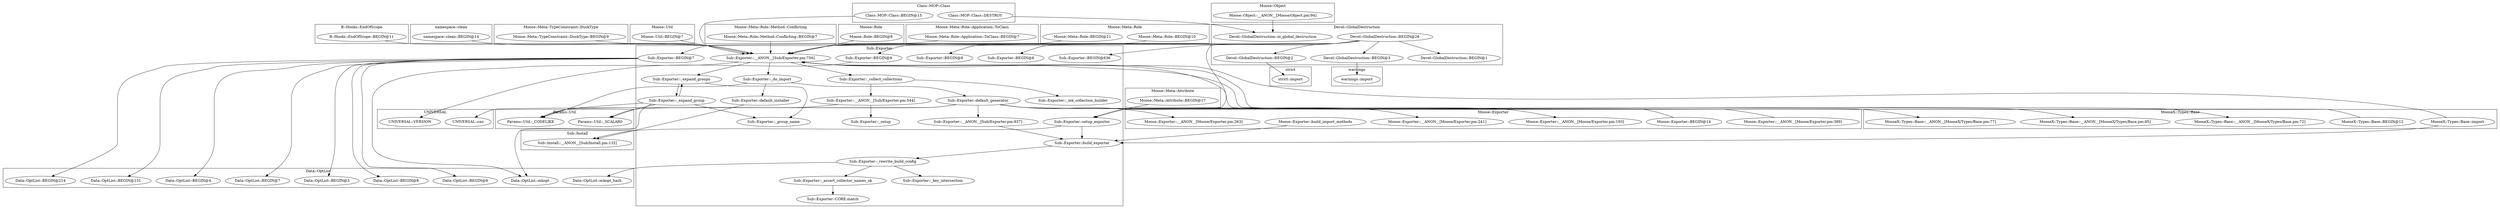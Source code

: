 digraph {
graph [overlap=false]
subgraph cluster_warnings {
	label="warnings";
	"warnings::import";
}
subgraph cluster_Data_OptList {
	label="Data::OptList";
	"Data::OptList::BEGIN@214";
	"Data::OptList::mkopt_hash";
	"Data::OptList::BEGIN@131";
	"Data::OptList::mkopt";
	"Data::OptList::BEGIN@4";
	"Data::OptList::BEGIN@7";
	"Data::OptList::BEGIN@3";
	"Data::OptList::BEGIN@8";
	"Data::OptList::BEGIN@6";
}
subgraph cluster_Moose_Exporter {
	label="Moose::Exporter";
	"Moose::Exporter::__ANON__[Moose/Exporter.pm:389]";
	"Moose::Exporter::__ANON__[Moose/Exporter.pm:263]";
	"Moose::Exporter::__ANON__[Moose/Exporter.pm:193]";
	"Moose::Exporter::BEGIN@14";
	"Moose::Exporter::build_import_methods";
	"Moose::Exporter::__ANON__[Moose/Exporter.pm:241]";
}
subgraph cluster_Moose_Meta_Role {
	label="Moose::Meta::Role";
	"Moose::Meta::Role::BEGIN@10";
	"Moose::Meta::Role::BEGIN@21";
}
subgraph cluster_Params_Util {
	label="Params::Util";
	"Params::Util::_SCALAR0";
	"Params::Util::_CODELIKE";
}
subgraph cluster_B_Hooks_EndOfScope {
	label="B::Hooks::EndOfScope";
	"B::Hooks::EndOfScope::BEGIN@11";
}
subgraph cluster_Sub_Install {
	label="Sub::Install";
	"Sub::Install::__ANON__[Sub/Install.pm:132]";
}
subgraph cluster_UNIVERSAL {
	label="UNIVERSAL";
	"UNIVERSAL::VERSION";
	"UNIVERSAL::can";
}
subgraph cluster_namespace_clean {
	label="namespace::clean";
	"namespace::clean::BEGIN@14";
}
subgraph cluster_Sub_Exporter {
	label="Sub::Exporter";
	"Sub::Exporter::__ANON__[Sub/Exporter.pm:937]";
	"Sub::Exporter::_expand_group";
	"Sub::Exporter::BEGIN@6";
	"Sub::Exporter::__ANON__[Sub/Exporter.pm:756]";
	"Sub::Exporter::_collect_collections";
	"Sub::Exporter::default_generator";
	"Sub::Exporter::build_exporter";
	"Sub::Exporter::BEGIN@8";
	"Sub::Exporter::__ANON__[Sub/Exporter.pm:544]";
	"Sub::Exporter::BEGIN@9";
	"Sub::Exporter::_do_import";
	"Sub::Exporter::_expand_groups";
	"Sub::Exporter::default_installer";
	"Sub::Exporter::_assert_collector_names_ok";
	"Sub::Exporter::setup_exporter";
	"Sub::Exporter::_key_intersection";
	"Sub::Exporter::CORE:match";
	"Sub::Exporter::_rewrite_build_config";
	"Sub::Exporter::_mk_collection_builder";
	"Sub::Exporter::BEGIN@7";
	"Sub::Exporter::_group_name";
	"Sub::Exporter::_setup";
	"Sub::Exporter::BEGIN@636";
}
subgraph cluster_Moose_Meta_TypeConstraint_DuckType {
	label="Moose::Meta::TypeConstraint::DuckType";
	"Moose::Meta::TypeConstraint::DuckType::BEGIN@9";
}
subgraph cluster_Moose_Util {
	label="Moose::Util";
	"Moose::Util::BEGIN@7";
}
subgraph cluster_strict {
	label="strict";
	"strict::import";
}
subgraph cluster_Devel_GlobalDestruction {
	label="Devel::GlobalDestruction";
	"Devel::GlobalDestruction::BEGIN@26";
	"Devel::GlobalDestruction::BEGIN@3";
	"Devel::GlobalDestruction::BEGIN@2";
	"Devel::GlobalDestruction::BEGIN@1";
	"Devel::GlobalDestruction::in_global_destruction";
}
subgraph cluster_Class_MOP_Class {
	label="Class::MOP::Class";
	"Class::MOP::Class::BEGIN@15";
	"Class::MOP::Class::DESTROY";
}
subgraph cluster_Moose_Meta_Role_Method_Conflicting {
	label="Moose::Meta::Role::Method::Conflicting";
	"Moose::Meta::Role::Method::Conflicting::BEGIN@7";
}
subgraph cluster_Moose_Object {
	label="Moose::Object";
	"Moose::Object::__ANON__[Moose/Object.pm:94]";
}
subgraph cluster_Moose_Role {
	label="Moose::Role";
	"Moose::Role::BEGIN@8";
}
subgraph cluster_Moose_Meta_Attribute {
	label="Moose::Meta::Attribute";
	"Moose::Meta::Attribute::BEGIN@17";
}
subgraph cluster_MooseX_Types_Base {
	label="MooseX::Types::Base";
	"MooseX::Types::Base::__ANON__[MooseX/Types/Base.pm:85]";
	"MooseX::Types::Base::import";
	"MooseX::Types::Base::__ANON__[MooseX/Types/Base.pm:72]";
	"MooseX::Types::Base::__ANON__[MooseX/Types/Base.pm:77]";
	"MooseX::Types::Base::BEGIN@12";
}
subgraph cluster_Moose_Meta_Role_Application_ToClass {
	label="Moose::Meta::Role::Application::ToClass";
	"Moose::Meta::Role::Application::ToClass::BEGIN@7";
}
"Moose::Exporter::__ANON__[Moose/Exporter.pm:389]" -> "Sub::Exporter::__ANON__[Sub/Exporter.pm:756]";
"B::Hooks::EndOfScope::BEGIN@11" -> "Sub::Exporter::__ANON__[Sub/Exporter.pm:756]";
"Devel::GlobalDestruction::BEGIN@26" -> "Sub::Exporter::__ANON__[Sub/Exporter.pm:756]";
"Moose::Util::BEGIN@7" -> "Sub::Exporter::__ANON__[Sub/Exporter.pm:756]";
"Moose::Meta::Role::Application::ToClass::BEGIN@7" -> "Sub::Exporter::__ANON__[Sub/Exporter.pm:756]";
"Moose::Meta::TypeConstraint::DuckType::BEGIN@9" -> "Sub::Exporter::__ANON__[Sub/Exporter.pm:756]";
"namespace::clean::BEGIN@14" -> "Sub::Exporter::__ANON__[Sub/Exporter.pm:756]";
"Class::MOP::Class::BEGIN@15" -> "Sub::Exporter::__ANON__[Sub/Exporter.pm:756]";
"Moose::Meta::Role::BEGIN@21" -> "Sub::Exporter::__ANON__[Sub/Exporter.pm:756]";
"MooseX::Types::Base::BEGIN@12" -> "Sub::Exporter::__ANON__[Sub/Exporter.pm:756]";
"Moose::Meta::Role::Method::Conflicting::BEGIN@7" -> "Sub::Exporter::__ANON__[Sub/Exporter.pm:756]";
"MooseX::Types::Base::import" -> "Sub::Exporter::__ANON__[Sub/Exporter.pm:756]";
"Moose::Meta::Role::BEGIN@10" -> "Sub::Exporter::__ANON__[Sub/Exporter.pm:756]";
"Moose::Exporter::BEGIN@14" -> "Sub::Exporter::__ANON__[Sub/Exporter.pm:756]";
"Moose::Role::BEGIN@8" -> "Sub::Exporter::__ANON__[Sub/Exporter.pm:756]";
"Sub::Exporter::_do_import" -> "Sub::Exporter::default_generator";
"Sub::Exporter::_do_import" -> "Sub::Exporter::default_installer";
"Sub::Exporter::default_installer" -> "Sub::Install::__ANON__[Sub/Install.pm:132]";
"Sub::Exporter::setup_exporter" -> "Sub::Install::__ANON__[Sub/Install.pm:132]";
"Sub::Exporter::BEGIN@7" -> "Data::OptList::BEGIN@4";
"Sub::Exporter::BEGIN@7" -> "Data::OptList::BEGIN@8";
"Devel::GlobalDestruction::BEGIN@26" -> "Sub::Exporter::BEGIN@6";
"Devel::GlobalDestruction::BEGIN@26" -> "Sub::Exporter::BEGIN@9";
"Sub::Exporter::_rewrite_build_config" -> "Sub::Exporter::_assert_collector_names_ok";
"Sub::Exporter::default_generator" -> "MooseX::Types::Base::__ANON__[MooseX/Types/Base.pm:85]";
"Sub::Exporter::BEGIN@7" -> "Data::OptList::BEGIN@214";
"Sub::Exporter::default_generator" -> "Moose::Exporter::__ANON__[Moose/Exporter.pm:193]";
"Sub::Exporter::default_generator" -> "Moose::Exporter::__ANON__[Moose/Exporter.pm:263]";
"Devel::GlobalDestruction::BEGIN@26" -> "Sub::Exporter::BEGIN@8";
"Sub::Exporter::__ANON__[Sub/Exporter.pm:756]" -> "Sub::Exporter::_do_import";
"Sub::Exporter::_assert_collector_names_ok" -> "Sub::Exporter::CORE:match";
"Devel::GlobalDestruction::BEGIN@26" -> "Sub::Exporter::BEGIN@7";
"Sub::Exporter::default_generator" -> "Moose::Exporter::__ANON__[Moose/Exporter.pm:241]";
"Sub::Exporter::__ANON__[Sub/Exporter.pm:756]" -> "Data::OptList::mkopt";
"Sub::Exporter::_expand_group" -> "Data::OptList::mkopt";
"Sub::Exporter::build_exporter" -> "Sub::Exporter::_rewrite_build_config";
"Devel::GlobalDestruction::BEGIN@26" -> "Devel::GlobalDestruction::BEGIN@1";
"Class::MOP::Class::DESTROY" -> "Devel::GlobalDestruction::in_global_destruction";
"Moose::Object::__ANON__[Moose/Object.pm:94]" -> "Devel::GlobalDestruction::in_global_destruction";
"Devel::GlobalDestruction::BEGIN@26" -> "Devel::GlobalDestruction::BEGIN@3";
"Sub::Exporter::BEGIN@7" -> "Data::OptList::BEGIN@7";
"Devel::GlobalDestruction::BEGIN@26" -> "Sub::Exporter::setup_exporter";
"Moose::Meta::Attribute::BEGIN@17" -> "Sub::Exporter::setup_exporter";
"Sub::Exporter::__ANON__[Sub/Exporter.pm:544]" -> "Sub::Exporter::_setup";
"Sub::Exporter::default_generator" -> "UNIVERSAL::can";
"Sub::Exporter::BEGIN@7" -> "Data::OptList::BEGIN@3";
"Sub::Exporter::default_generator" -> "MooseX::Types::Base::__ANON__[MooseX/Types/Base.pm:77]";
"MooseX::Types::Base::import" -> "Sub::Exporter::build_exporter";
"Sub::Exporter::__ANON__[Sub/Exporter.pm:937]" -> "Sub::Exporter::build_exporter";
"Sub::Exporter::setup_exporter" -> "Sub::Exporter::build_exporter";
"Moose::Exporter::build_import_methods" -> "Sub::Exporter::build_exporter";
"Sub::Exporter::BEGIN@7" -> "Data::OptList::BEGIN@6";
"Devel::GlobalDestruction::BEGIN@3" -> "warnings::import";
"Sub::Exporter::_expand_groups" -> "Sub::Exporter::_group_name";
"Sub::Exporter::_expand_group" -> "Sub::Exporter::_group_name";
"Sub::Exporter::_expand_groups" -> "Sub::Exporter::_expand_group";
"Sub::Exporter::default_generator" -> "Params::Util::_CODELIKE";
"Sub::Exporter::_expand_group" -> "Params::Util::_CODELIKE";
"Sub::Exporter::_do_import" -> "Params::Util::_CODELIKE";
"Sub::Exporter::default_generator" -> "MooseX::Types::Base::__ANON__[MooseX/Types/Base.pm:72]";
"Sub::Exporter::__ANON__[Sub/Exporter.pm:756]" -> "Sub::Exporter::_collect_collections";
"Sub::Exporter::__ANON__[Sub/Exporter.pm:756]" -> "Sub::Exporter::_expand_groups";
"Sub::Exporter::_expand_group" -> "Sub::Exporter::_expand_groups";
"Devel::GlobalDestruction::BEGIN@26" -> "Sub::Exporter::BEGIN@636";
"Sub::Exporter::default_generator" -> "Sub::Exporter::__ANON__[Sub/Exporter.pm:937]";
"Sub::Exporter::BEGIN@7" -> "Data::OptList::BEGIN@131";
"Sub::Exporter::_expand_group" -> "Params::Util::_SCALAR0";
"Sub::Exporter::__ANON__[Sub/Exporter.pm:544]" -> "Params::Util::_SCALAR0";
"Sub::Exporter::_collect_collections" -> "Sub::Exporter::__ANON__[Sub/Exporter.pm:544]";
"Sub::Exporter::_rewrite_build_config" -> "Data::OptList::mkopt_hash";
"Devel::GlobalDestruction::BEGIN@26" -> "Devel::GlobalDestruction::BEGIN@2";
"Sub::Exporter::_rewrite_build_config" -> "Sub::Exporter::_key_intersection";
"Sub::Exporter::_collect_collections" -> "Sub::Exporter::_mk_collection_builder";
"Sub::Exporter::BEGIN@9" -> "UNIVERSAL::VERSION";
"Devel::GlobalDestruction::BEGIN@2" -> "strict::import";
}
